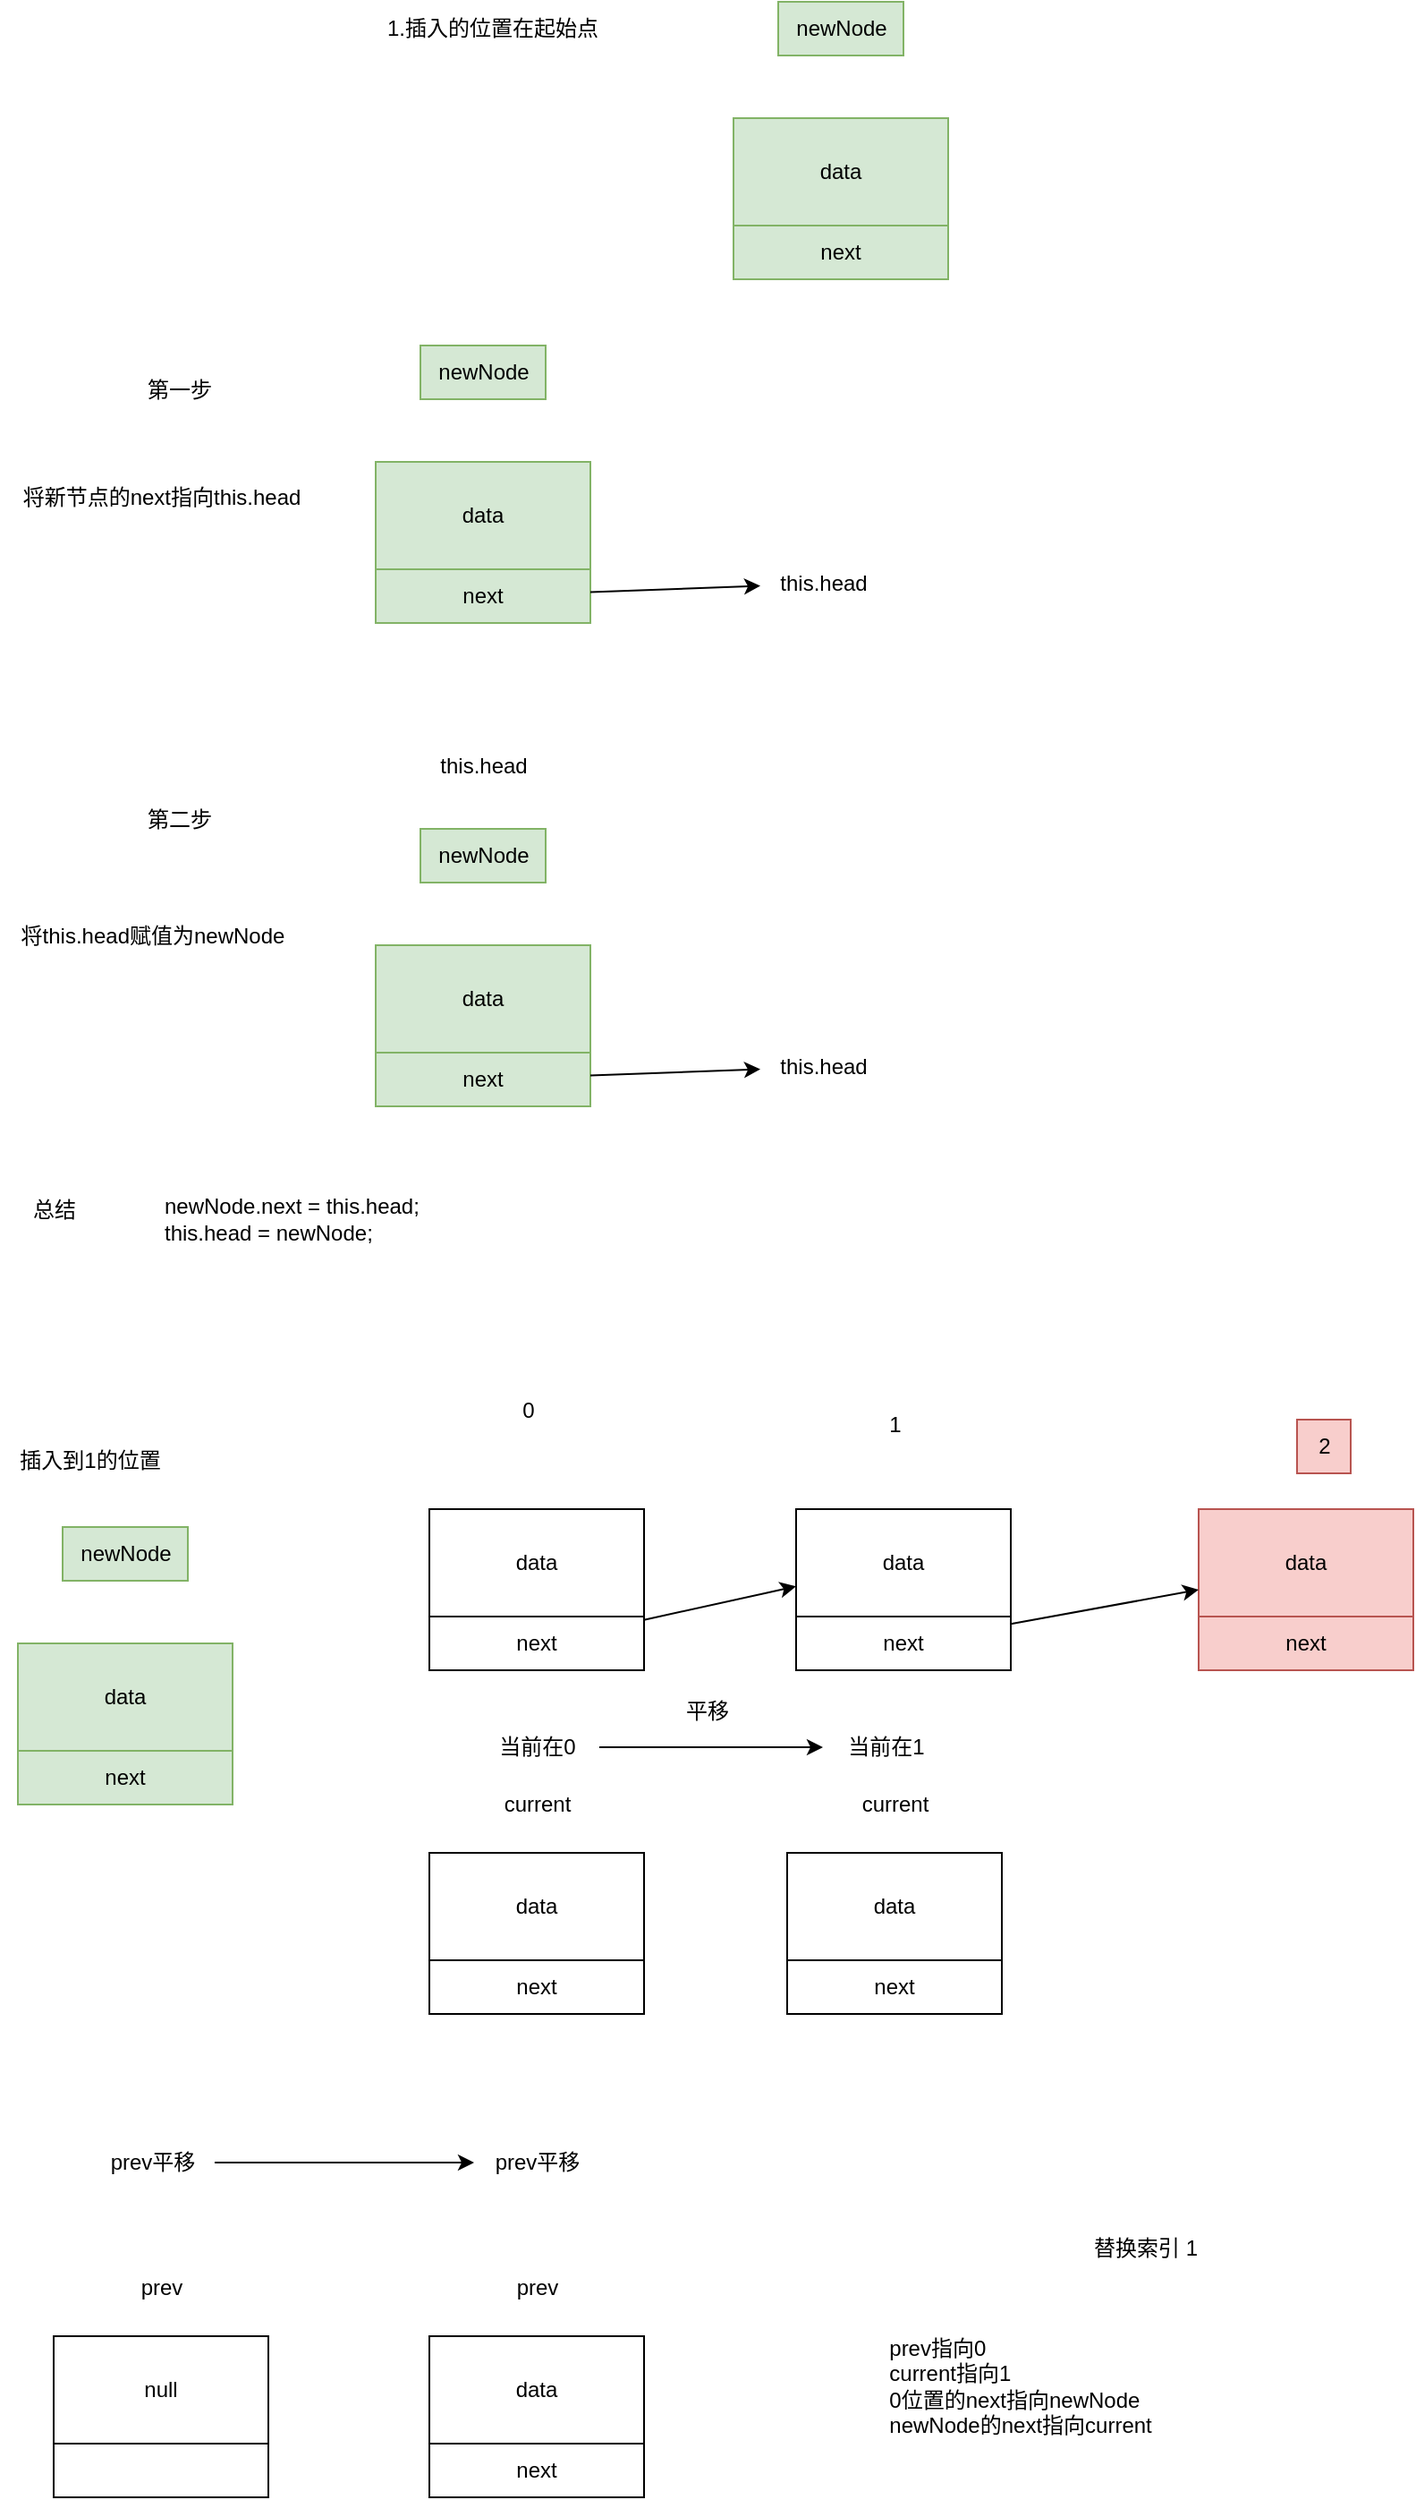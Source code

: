 <mxfile>
    <diagram id="Ns4ZZafLBbf3pL5ysL1U" name="第 1 页">
        <mxGraphModel dx="2054" dy="821" grid="1" gridSize="10" guides="1" tooltips="1" connect="1" arrows="1" fold="1" page="1" pageScale="1" pageWidth="850" pageHeight="1100" math="0" shadow="0">
            <root>
                <mxCell id="0"/>
                <mxCell id="1" parent="0"/>
                <mxCell id="2" value="data&lt;br&gt;" style="rounded=0;whiteSpace=wrap;html=1;" parent="1" vertex="1">
                    <mxGeometry x="-410" y="870" width="120" height="60" as="geometry"/>
                </mxCell>
                <mxCell id="3" style="edgeStyle=none;html=1;" parent="1" source="4" target="6" edge="1">
                    <mxGeometry relative="1" as="geometry"/>
                </mxCell>
                <mxCell id="4" value="next" style="rounded=0;whiteSpace=wrap;html=1;" parent="1" vertex="1">
                    <mxGeometry x="-410" y="930" width="120" height="30" as="geometry"/>
                </mxCell>
                <mxCell id="5" value="" style="group;labelBackgroundColor=#75FF24;fontColor=#40FF39;" parent="1" vertex="1" connectable="0">
                    <mxGeometry x="-205" y="870" width="120" height="90" as="geometry"/>
                </mxCell>
                <mxCell id="6" value="data&lt;br&gt;" style="rounded=0;whiteSpace=wrap;html=1;" parent="5" vertex="1">
                    <mxGeometry width="120" height="60" as="geometry"/>
                </mxCell>
                <mxCell id="7" value="next" style="rounded=0;whiteSpace=wrap;html=1;" parent="5" vertex="1">
                    <mxGeometry y="60" width="120" height="30" as="geometry"/>
                </mxCell>
                <mxCell id="8" value="0" style="text;html=1;align=center;verticalAlign=middle;resizable=0;points=[];autosize=1;strokeColor=none;fillColor=none;" parent="1" vertex="1">
                    <mxGeometry x="-370" y="800" width="30" height="30" as="geometry"/>
                </mxCell>
                <mxCell id="9" value="1" style="text;html=1;align=center;verticalAlign=middle;resizable=0;points=[];autosize=1;strokeColor=none;fillColor=none;" parent="1" vertex="1">
                    <mxGeometry x="-165" y="808" width="30" height="30" as="geometry"/>
                </mxCell>
                <mxCell id="10" value="" style="group;fillColor=#f8cecc;strokeColor=#b85450;" parent="1" vertex="1" connectable="0">
                    <mxGeometry x="20" y="870" width="120" height="90" as="geometry"/>
                </mxCell>
                <mxCell id="11" value="data&lt;br&gt;" style="rounded=0;whiteSpace=wrap;html=1;fillColor=#f8cecc;strokeColor=#b85450;" parent="10" vertex="1">
                    <mxGeometry width="120" height="60" as="geometry"/>
                </mxCell>
                <mxCell id="12" value="next" style="rounded=0;whiteSpace=wrap;html=1;fillColor=#f8cecc;strokeColor=#b85450;" parent="10" vertex="1">
                    <mxGeometry y="60" width="120" height="30" as="geometry"/>
                </mxCell>
                <mxCell id="13" style="edgeStyle=none;html=1;entryX=0;entryY=0.75;entryDx=0;entryDy=0;" parent="1" source="7" target="11" edge="1">
                    <mxGeometry relative="1" as="geometry"/>
                </mxCell>
                <mxCell id="14" value="2" style="text;html=1;align=center;verticalAlign=middle;resizable=0;points=[];autosize=1;strokeColor=#b85450;fillColor=#f8cecc;" parent="1" vertex="1">
                    <mxGeometry x="75" y="820" width="30" height="30" as="geometry"/>
                </mxCell>
                <mxCell id="15" value="" style="group" parent="1" vertex="1" connectable="0">
                    <mxGeometry x="-410" y="1020" width="120" height="132" as="geometry"/>
                </mxCell>
                <mxCell id="16" value="" style="group" parent="15" vertex="1" connectable="0">
                    <mxGeometry y="42" width="120" height="90" as="geometry"/>
                </mxCell>
                <mxCell id="17" value="data&lt;br&gt;" style="rounded=0;whiteSpace=wrap;html=1;" parent="16" vertex="1">
                    <mxGeometry width="120" height="60" as="geometry"/>
                </mxCell>
                <mxCell id="18" value="next" style="rounded=0;whiteSpace=wrap;html=1;" parent="16" vertex="1">
                    <mxGeometry y="60" width="120" height="30" as="geometry"/>
                </mxCell>
                <mxCell id="19" value="current" style="text;html=1;align=center;verticalAlign=middle;resizable=0;points=[];autosize=1;strokeColor=none;fillColor=none;" parent="15" vertex="1">
                    <mxGeometry x="30" width="60" height="30" as="geometry"/>
                </mxCell>
                <mxCell id="20" value="" style="group" parent="1" vertex="1" connectable="0">
                    <mxGeometry x="-210" y="1020" width="120" height="132" as="geometry"/>
                </mxCell>
                <mxCell id="21" value="" style="group" parent="20" vertex="1" connectable="0">
                    <mxGeometry y="42" width="120" height="90" as="geometry"/>
                </mxCell>
                <mxCell id="22" value="data&lt;br&gt;" style="rounded=0;whiteSpace=wrap;html=1;" parent="21" vertex="1">
                    <mxGeometry width="120" height="60" as="geometry"/>
                </mxCell>
                <mxCell id="23" value="next" style="rounded=0;whiteSpace=wrap;html=1;" parent="21" vertex="1">
                    <mxGeometry y="60" width="120" height="30" as="geometry"/>
                </mxCell>
                <mxCell id="24" value="current" style="text;html=1;align=center;verticalAlign=middle;resizable=0;points=[];autosize=1;strokeColor=none;fillColor=none;" parent="20" vertex="1">
                    <mxGeometry x="30" width="60" height="30" as="geometry"/>
                </mxCell>
                <mxCell id="25" style="edgeStyle=none;html=1;" parent="1" source="26" target="27" edge="1">
                    <mxGeometry relative="1" as="geometry"/>
                </mxCell>
                <mxCell id="26" value="当前在0" style="text;html=1;align=center;verticalAlign=middle;resizable=0;points=[];autosize=1;strokeColor=none;fillColor=none;" parent="1" vertex="1">
                    <mxGeometry x="-385" y="988" width="70" height="30" as="geometry"/>
                </mxCell>
                <mxCell id="27" value="当前在1" style="text;html=1;align=center;verticalAlign=middle;resizable=0;points=[];autosize=1;strokeColor=none;fillColor=none;" parent="1" vertex="1">
                    <mxGeometry x="-190" y="988" width="70" height="30" as="geometry"/>
                </mxCell>
                <mxCell id="28" value="平移" style="text;html=1;align=center;verticalAlign=middle;resizable=0;points=[];autosize=1;strokeColor=none;fillColor=none;" parent="1" vertex="1">
                    <mxGeometry x="-280" y="968" width="50" height="30" as="geometry"/>
                </mxCell>
                <mxCell id="31" value="1.插入的位置在起始点" style="text;html=1;align=center;verticalAlign=middle;resizable=0;points=[];autosize=1;strokeColor=none;fillColor=none;" parent="1" vertex="1">
                    <mxGeometry x="-445" y="28" width="140" height="30" as="geometry"/>
                </mxCell>
                <mxCell id="33" value="" style="group" parent="1" vertex="1" connectable="0">
                    <mxGeometry x="-240" y="28" width="120" height="155" as="geometry"/>
                </mxCell>
                <mxCell id="34" value="data&lt;br&gt;" style="rounded=0;whiteSpace=wrap;html=1;fillColor=#d5e8d4;strokeColor=#82b366;" parent="33" vertex="1">
                    <mxGeometry y="65" width="120" height="60" as="geometry"/>
                </mxCell>
                <mxCell id="35" value="next" style="rounded=0;whiteSpace=wrap;html=1;fillColor=#d5e8d4;strokeColor=#82b366;" parent="33" vertex="1">
                    <mxGeometry y="125" width="120" height="30" as="geometry"/>
                </mxCell>
                <mxCell id="36" value="newNode" style="text;html=1;align=center;verticalAlign=middle;resizable=0;points=[];autosize=1;strokeColor=#82b366;fillColor=#d5e8d4;" parent="33" vertex="1">
                    <mxGeometry x="25" width="70" height="30" as="geometry"/>
                </mxCell>
                <mxCell id="37" value="" style="group" parent="1" vertex="1" connectable="0">
                    <mxGeometry x="-440" y="220" width="120" height="155" as="geometry"/>
                </mxCell>
                <mxCell id="38" value="data&lt;br&gt;" style="rounded=0;whiteSpace=wrap;html=1;fillColor=#d5e8d4;strokeColor=#82b366;" parent="37" vertex="1">
                    <mxGeometry y="65" width="120" height="60" as="geometry"/>
                </mxCell>
                <mxCell id="39" value="next" style="rounded=0;whiteSpace=wrap;html=1;fillColor=#d5e8d4;strokeColor=#82b366;" parent="37" vertex="1">
                    <mxGeometry y="125" width="120" height="30" as="geometry"/>
                </mxCell>
                <mxCell id="40" value="newNode" style="text;html=1;align=center;verticalAlign=middle;resizable=0;points=[];autosize=1;strokeColor=#82b366;fillColor=#d5e8d4;" parent="37" vertex="1">
                    <mxGeometry x="25" width="70" height="30" as="geometry"/>
                </mxCell>
                <mxCell id="41" value="this.head" style="text;html=1;align=center;verticalAlign=middle;resizable=0;points=[];autosize=1;strokeColor=none;fillColor=none;" parent="1" vertex="1">
                    <mxGeometry x="-225" y="338" width="70" height="30" as="geometry"/>
                </mxCell>
                <mxCell id="42" style="edgeStyle=none;html=1;" parent="1" source="39" target="41" edge="1">
                    <mxGeometry relative="1" as="geometry"/>
                </mxCell>
                <mxCell id="43" value="第一步" style="text;html=1;align=center;verticalAlign=middle;resizable=0;points=[];autosize=1;strokeColor=none;fillColor=none;" parent="1" vertex="1">
                    <mxGeometry x="-580" y="230" width="60" height="30" as="geometry"/>
                </mxCell>
                <mxCell id="48" value="" style="group" parent="1" vertex="1" connectable="0">
                    <mxGeometry x="-440" y="490" width="120" height="155" as="geometry"/>
                </mxCell>
                <mxCell id="49" value="data&lt;br&gt;" style="rounded=0;whiteSpace=wrap;html=1;fillColor=#d5e8d4;strokeColor=#82b366;" parent="48" vertex="1">
                    <mxGeometry y="65" width="120" height="60" as="geometry"/>
                </mxCell>
                <mxCell id="50" value="next" style="rounded=0;whiteSpace=wrap;html=1;fillColor=#d5e8d4;strokeColor=#82b366;" parent="48" vertex="1">
                    <mxGeometry y="125" width="120" height="30" as="geometry"/>
                </mxCell>
                <mxCell id="51" value="newNode" style="text;html=1;align=center;verticalAlign=middle;resizable=0;points=[];autosize=1;strokeColor=#82b366;fillColor=#d5e8d4;" parent="48" vertex="1">
                    <mxGeometry x="25" width="70" height="30" as="geometry"/>
                </mxCell>
                <mxCell id="52" value="this.head" style="text;html=1;align=center;verticalAlign=middle;resizable=0;points=[];autosize=1;strokeColor=none;fillColor=none;" parent="1" vertex="1">
                    <mxGeometry x="-225" y="608" width="70" height="30" as="geometry"/>
                </mxCell>
                <mxCell id="53" style="edgeStyle=none;html=1;" parent="1" source="50" target="52" edge="1">
                    <mxGeometry relative="1" as="geometry"/>
                </mxCell>
                <mxCell id="54" value="this.head" style="text;html=1;align=center;verticalAlign=middle;resizable=0;points=[];autosize=1;strokeColor=none;fillColor=none;" parent="1" vertex="1">
                    <mxGeometry x="-415" y="440" width="70" height="30" as="geometry"/>
                </mxCell>
                <mxCell id="55" value="第二步" style="text;html=1;align=center;verticalAlign=middle;resizable=0;points=[];autosize=1;strokeColor=none;fillColor=none;" parent="1" vertex="1">
                    <mxGeometry x="-580" y="470" width="60" height="30" as="geometry"/>
                </mxCell>
                <mxCell id="56" value="将新节点的next指向this.head" style="text;html=1;align=center;verticalAlign=middle;resizable=0;points=[];autosize=1;strokeColor=none;fillColor=none;" parent="1" vertex="1">
                    <mxGeometry x="-650" y="290" width="180" height="30" as="geometry"/>
                </mxCell>
                <mxCell id="57" value="将this.head赋值为newNode" style="text;html=1;align=center;verticalAlign=middle;resizable=0;points=[];autosize=1;strokeColor=none;fillColor=none;" parent="1" vertex="1">
                    <mxGeometry x="-650" y="535" width="170" height="30" as="geometry"/>
                </mxCell>
                <mxCell id="58" value="总结" style="text;html=1;align=center;verticalAlign=middle;resizable=0;points=[];autosize=1;strokeColor=none;fillColor=none;" parent="1" vertex="1">
                    <mxGeometry x="-645" y="688" width="50" height="30" as="geometry"/>
                </mxCell>
                <mxCell id="59" value="newNode.next = this.head;&lt;div&gt;this.head = newNode;&lt;/div&gt;" style="text;html=1;align=left;verticalAlign=middle;resizable=0;points=[];autosize=1;strokeColor=none;fillColor=none;" parent="1" vertex="1">
                    <mxGeometry x="-560" y="688" width="170" height="40" as="geometry"/>
                </mxCell>
                <mxCell id="63" value="" style="group" parent="1" vertex="1" connectable="0">
                    <mxGeometry x="-410" y="1290" width="120" height="132" as="geometry"/>
                </mxCell>
                <mxCell id="64" value="" style="group" parent="63" vertex="1" connectable="0">
                    <mxGeometry y="42" width="120" height="90" as="geometry"/>
                </mxCell>
                <mxCell id="65" value="data&lt;br&gt;" style="rounded=0;whiteSpace=wrap;html=1;" parent="64" vertex="1">
                    <mxGeometry width="120" height="60" as="geometry"/>
                </mxCell>
                <mxCell id="66" value="next" style="rounded=0;whiteSpace=wrap;html=1;" parent="64" vertex="1">
                    <mxGeometry y="60" width="120" height="30" as="geometry"/>
                </mxCell>
                <mxCell id="67" value="prev" style="text;html=1;align=center;verticalAlign=middle;resizable=0;points=[];autosize=1;strokeColor=none;fillColor=none;" parent="63" vertex="1">
                    <mxGeometry x="35" width="50" height="30" as="geometry"/>
                </mxCell>
                <mxCell id="68" value="" style="group" parent="1" vertex="1" connectable="0">
                    <mxGeometry x="-620" y="1290" width="120" height="132" as="geometry"/>
                </mxCell>
                <mxCell id="69" value="" style="group" parent="68" vertex="1" connectable="0">
                    <mxGeometry y="42" width="120" height="90" as="geometry"/>
                </mxCell>
                <mxCell id="70" value="null" style="rounded=0;whiteSpace=wrap;html=1;" parent="69" vertex="1">
                    <mxGeometry width="120" height="60" as="geometry"/>
                </mxCell>
                <mxCell id="71" value="" style="rounded=0;whiteSpace=wrap;html=1;" parent="69" vertex="1">
                    <mxGeometry y="60" width="120" height="30" as="geometry"/>
                </mxCell>
                <mxCell id="72" value="prev" style="text;html=1;align=center;verticalAlign=middle;resizable=0;points=[];autosize=1;strokeColor=none;fillColor=none;" parent="68" vertex="1">
                    <mxGeometry x="35" width="50" height="30" as="geometry"/>
                </mxCell>
                <mxCell id="75" style="edgeStyle=none;html=1;" parent="1" source="73" target="74" edge="1">
                    <mxGeometry relative="1" as="geometry"/>
                </mxCell>
                <mxCell id="73" value="prev平移" style="text;html=1;align=center;verticalAlign=middle;resizable=0;points=[];autosize=1;strokeColor=none;fillColor=none;" parent="1" vertex="1">
                    <mxGeometry x="-600" y="1220" width="70" height="30" as="geometry"/>
                </mxCell>
                <mxCell id="74" value="prev平移" style="text;html=1;align=center;verticalAlign=middle;resizable=0;points=[];autosize=1;strokeColor=none;fillColor=none;" parent="1" vertex="1">
                    <mxGeometry x="-385" y="1220" width="70" height="30" as="geometry"/>
                </mxCell>
                <mxCell id="76" value="替换索引 1" style="text;html=1;align=center;verticalAlign=middle;resizable=0;points=[];autosize=1;strokeColor=none;fillColor=none;" parent="1" vertex="1">
                    <mxGeometry x="-50" y="1268" width="80" height="30" as="geometry"/>
                </mxCell>
                <mxCell id="77" value="&lt;div style=&quot;text-align: left;&quot;&gt;&lt;span style=&quot;background-color: transparent;&quot;&gt;&lt;br&gt;&lt;/span&gt;&lt;/div&gt;&lt;div style=&quot;text-align: left;&quot;&gt;&lt;span style=&quot;background-color: transparent;&quot;&gt;prev指向0&lt;/span&gt;&lt;/div&gt;&lt;div style=&quot;text-align: left;&quot;&gt;&lt;span style=&quot;background-color: transparent;&quot;&gt;current指向1&lt;/span&gt;&lt;/div&gt;&lt;div style=&quot;text-align: left;&quot;&gt;&lt;span style=&quot;background-color: transparent;&quot;&gt;0位置的next指向newNode&lt;/span&gt;&lt;/div&gt;&lt;div&gt;newNode的next指向current&lt;/div&gt;" style="text;html=1;align=center;verticalAlign=middle;resizable=0;points=[];autosize=1;strokeColor=none;fillColor=none;" parent="1" vertex="1">
                    <mxGeometry x="-165" y="1308" width="170" height="90" as="geometry"/>
                </mxCell>
                <mxCell id="84" value="" style="group" parent="1" vertex="1" connectable="0">
                    <mxGeometry x="-640" y="880" width="120" height="155" as="geometry"/>
                </mxCell>
                <mxCell id="85" value="data&lt;br&gt;" style="rounded=0;whiteSpace=wrap;html=1;fillColor=#d5e8d4;strokeColor=#82b366;" parent="84" vertex="1">
                    <mxGeometry y="65" width="120" height="60" as="geometry"/>
                </mxCell>
                <mxCell id="86" value="next" style="rounded=0;whiteSpace=wrap;html=1;fillColor=#d5e8d4;strokeColor=#82b366;" parent="84" vertex="1">
                    <mxGeometry y="125" width="120" height="30" as="geometry"/>
                </mxCell>
                <mxCell id="87" value="newNode" style="text;html=1;align=center;verticalAlign=middle;resizable=0;points=[];autosize=1;strokeColor=#82b366;fillColor=#d5e8d4;" parent="84" vertex="1">
                    <mxGeometry x="25" width="70" height="30" as="geometry"/>
                </mxCell>
                <mxCell id="89" value="插入到1的位置" style="text;html=1;align=center;verticalAlign=middle;resizable=0;points=[];autosize=1;strokeColor=none;fillColor=none;" parent="1" vertex="1">
                    <mxGeometry x="-650" y="828" width="100" height="30" as="geometry"/>
                </mxCell>
            </root>
        </mxGraphModel>
    </diagram>
</mxfile>
